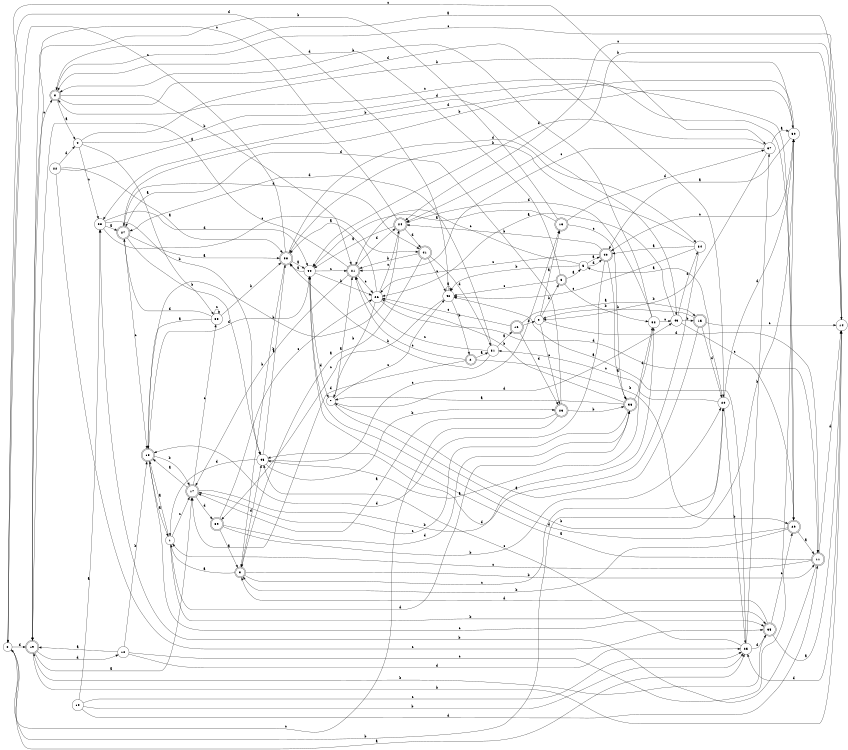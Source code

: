 digraph n37_4 {
__start0 [label="" shape="none"];

rankdir=LR;
size="8,5";

s0 [style="filled", color="black", fillcolor="white" shape="circle", label="0"];
s1 [style="filled", color="black", fillcolor="white" shape="circle", label="1"];
s2 [style="rounded,filled", color="black", fillcolor="white" shape="doublecircle", label="2"];
s3 [style="rounded,filled", color="black", fillcolor="white" shape="doublecircle", label="3"];
s4 [style="filled", color="black", fillcolor="white" shape="circle", label="4"];
s5 [style="filled", color="black", fillcolor="white" shape="circle", label="5"];
s6 [style="rounded,filled", color="black", fillcolor="white" shape="doublecircle", label="6"];
s7 [style="filled", color="black", fillcolor="white" shape="circle", label="7"];
s8 [style="rounded,filled", color="black", fillcolor="white" shape="doublecircle", label="8"];
s9 [style="filled", color="black", fillcolor="white" shape="circle", label="9"];
s10 [style="filled", color="black", fillcolor="white" shape="circle", label="10"];
s11 [style="rounded,filled", color="black", fillcolor="white" shape="doublecircle", label="11"];
s12 [style="filled", color="black", fillcolor="white" shape="circle", label="12"];
s13 [style="rounded,filled", color="black", fillcolor="white" shape="doublecircle", label="13"];
s14 [style="filled", color="black", fillcolor="white" shape="circle", label="14"];
s15 [style="rounded,filled", color="black", fillcolor="white" shape="doublecircle", label="15"];
s16 [style="rounded,filled", color="black", fillcolor="white" shape="doublecircle", label="16"];
s17 [style="rounded,filled", color="black", fillcolor="white" shape="doublecircle", label="17"];
s18 [style="rounded,filled", color="black", fillcolor="white" shape="doublecircle", label="18"];
s19 [style="rounded,filled", color="black", fillcolor="white" shape="doublecircle", label="19"];
s20 [style="filled", color="black", fillcolor="white" shape="circle", label="20"];
s21 [style="rounded,filled", color="black", fillcolor="white" shape="doublecircle", label="21"];
s22 [style="filled", color="black", fillcolor="white" shape="circle", label="22"];
s23 [style="rounded,filled", color="black", fillcolor="white" shape="doublecircle", label="23"];
s24 [style="rounded,filled", color="black", fillcolor="white" shape="doublecircle", label="24"];
s25 [style="filled", color="black", fillcolor="white" shape="circle", label="25"];
s26 [style="filled", color="black", fillcolor="white" shape="circle", label="26"];
s27 [style="rounded,filled", color="black", fillcolor="white" shape="doublecircle", label="27"];
s28 [style="filled", color="black", fillcolor="white" shape="circle", label="28"];
s29 [style="rounded,filled", color="black", fillcolor="white" shape="doublecircle", label="29"];
s30 [style="filled", color="black", fillcolor="white" shape="circle", label="30"];
s31 [style="filled", color="black", fillcolor="white" shape="circle", label="31"];
s32 [style="filled", color="black", fillcolor="white" shape="circle", label="32"];
s33 [style="filled", color="black", fillcolor="white" shape="circle", label="33"];
s34 [style="filled", color="black", fillcolor="white" shape="circle", label="34"];
s35 [style="rounded,filled", color="black", fillcolor="white" shape="doublecircle", label="35"];
s36 [style="rounded,filled", color="black", fillcolor="white" shape="doublecircle", label="36"];
s37 [style="filled", color="black", fillcolor="white" shape="circle", label="37"];
s38 [style="rounded,filled", color="black", fillcolor="white" shape="doublecircle", label="38"];
s39 [style="rounded,filled", color="black", fillcolor="white" shape="doublecircle", label="39"];
s40 [style="rounded,filled", color="black", fillcolor="white" shape="doublecircle", label="40"];
s41 [style="rounded,filled", color="black", fillcolor="white" shape="doublecircle", label="41"];
s42 [style="filled", color="black", fillcolor="white" shape="circle", label="42"];
s43 [style="filled", color="black", fillcolor="white" shape="circle", label="43"];
s44 [style="filled", color="black", fillcolor="white" shape="circle", label="44"];
s45 [style="filled", color="black", fillcolor="white" shape="circle", label="45"];
s0 -> s25 [label="a"];
s0 -> s20 [label="b"];
s0 -> s37 [label="c"];
s0 -> s19 [label="d"];
s1 -> s18 [label="a"];
s1 -> s35 [label="b"];
s1 -> s17 [label="c"];
s1 -> s36 [label="d"];
s2 -> s31 [label="a"];
s2 -> s29 [label="b"];
s2 -> s21 [label="c"];
s2 -> s17 [label="d"];
s3 -> s1 [label="a"];
s3 -> s11 [label="b"];
s3 -> s20 [label="c"];
s3 -> s45 [label="d"];
s4 -> s33 [label="a"];
s4 -> s30 [label="b"];
s4 -> s28 [label="c"];
s4 -> s29 [label="d"];
s5 -> s40 [label="a"];
s5 -> s42 [label="b"];
s5 -> s21 [label="c"];
s5 -> s40 [label="d"];
s6 -> s5 [label="a"];
s6 -> s32 [label="b"];
s6 -> s42 [label="c"];
s6 -> s8 [label="d"];
s7 -> s21 [label="a"];
s7 -> s30 [label="b"];
s7 -> s42 [label="c"];
s7 -> s43 [label="d"];
s8 -> s4 [label="a"];
s8 -> s21 [label="b"];
s8 -> s14 [label="c"];
s8 -> s20 [label="d"];
s9 -> s13 [label="a"];
s9 -> s6 [label="b"];
s9 -> s23 [label="c"];
s9 -> s11 [label="d"];
s10 -> s28 [label="a"];
s10 -> s25 [label="b"];
s10 -> s25 [label="c"];
s10 -> s11 [label="d"];
s11 -> s44 [label="a"];
s11 -> s28 [label="b"];
s11 -> s1 [label="c"];
s11 -> s14 [label="d"];
s12 -> s19 [label="a"];
s12 -> s18 [label="b"];
s12 -> s30 [label="c"];
s12 -> s25 [label="d"];
s13 -> s44 [label="a"];
s13 -> s19 [label="b"];
s13 -> s36 [label="c"];
s13 -> s37 [label="d"];
s14 -> s8 [label="a"];
s14 -> s24 [label="b"];
s14 -> s24 [label="c"];
s14 -> s25 [label="d"];
s15 -> s7 [label="a"];
s15 -> s9 [label="b"];
s15 -> s14 [label="c"];
s15 -> s20 [label="d"];
s16 -> s15 [label="a"];
s16 -> s9 [label="b"];
s16 -> s26 [label="c"];
s16 -> s23 [label="d"];
s17 -> s18 [label="a"];
s17 -> s32 [label="b"];
s17 -> s33 [label="c"];
s17 -> s39 [label="d"];
s18 -> s1 [label="a"];
s18 -> s17 [label="b"];
s18 -> s35 [label="c"];
s18 -> s44 [label="d"];
s19 -> s17 [label="a"];
s19 -> s14 [label="b"];
s19 -> s8 [label="c"];
s19 -> s12 [label="d"];
s20 -> s5 [label="a"];
s20 -> s25 [label="b"];
s20 -> s31 [label="c"];
s20 -> s30 [label="d"];
s21 -> s19 [label="a"];
s21 -> s17 [label="b"];
s21 -> s26 [label="c"];
s21 -> s24 [label="d"];
s22 -> s38 [label="a"];
s22 -> s43 [label="b"];
s22 -> s35 [label="c"];
s22 -> s4 [label="d"];
s23 -> s17 [label="a"];
s23 -> s36 [label="b"];
s23 -> s0 [label="c"];
s23 -> s27 [label="d"];
s24 -> s44 [label="a"];
s24 -> s18 [label="b"];
s24 -> s19 [label="c"];
s24 -> s41 [label="d"];
s25 -> s42 [label="a"];
s25 -> s37 [label="b"];
s25 -> s45 [label="c"];
s25 -> s35 [label="d"];
s26 -> s38 [label="a"];
s26 -> s7 [label="b"];
s26 -> s24 [label="c"];
s26 -> s11 [label="d"];
s27 -> s38 [label="a"];
s27 -> s45 [label="b"];
s27 -> s18 [label="c"];
s27 -> s41 [label="d"];
s28 -> s27 [label="a"];
s28 -> s45 [label="b"];
s28 -> s41 [label="c"];
s28 -> s44 [label="d"];
s29 -> s11 [label="a"];
s29 -> s3 [label="b"];
s29 -> s8 [label="c"];
s29 -> s44 [label="d"];
s30 -> s40 [label="a"];
s30 -> s27 [label="b"];
s30 -> s40 [label="c"];
s30 -> s28 [label="d"];
s31 -> s16 [label="a"];
s31 -> s38 [label="b"];
s31 -> s21 [label="c"];
s31 -> s27 [label="d"];
s32 -> s45 [label="a"];
s32 -> s8 [label="b"];
s32 -> s43 [label="c"];
s32 -> s24 [label="d"];
s33 -> s18 [label="a"];
s33 -> s38 [label="b"];
s33 -> s33 [label="c"];
s33 -> s27 [label="d"];
s34 -> s40 [label="a"];
s34 -> s38 [label="b"];
s34 -> s42 [label="c"];
s34 -> s45 [label="d"];
s35 -> s14 [label="a"];
s35 -> s19 [label="b"];
s35 -> s29 [label="c"];
s35 -> s3 [label="d"];
s36 -> s7 [label="a"];
s36 -> s26 [label="b"];
s36 -> s17 [label="c"];
s36 -> s32 [label="d"];
s37 -> s30 [label="a"];
s37 -> s9 [label="b"];
s37 -> s21 [label="c"];
s37 -> s44 [label="d"];
s38 -> s44 [label="a"];
s38 -> s3 [label="b"];
s38 -> s0 [label="c"];
s38 -> s34 [label="d"];
s39 -> s3 [label="a"];
s39 -> s20 [label="b"];
s39 -> s26 [label="c"];
s39 -> s36 [label="d"];
s40 -> s36 [label="a"];
s40 -> s24 [label="b"];
s40 -> s26 [label="c"];
s40 -> s18 [label="d"];
s41 -> s3 [label="a"];
s41 -> s21 [label="b"];
s41 -> s42 [label="c"];
s41 -> s31 [label="d"];
s42 -> s42 [label="a"];
s42 -> s2 [label="b"];
s42 -> s39 [label="c"];
s42 -> s0 [label="d"];
s43 -> s26 [label="a"];
s43 -> s15 [label="b"];
s43 -> s29 [label="c"];
s43 -> s34 [label="d"];
s44 -> s38 [label="a"];
s44 -> s26 [label="b"];
s44 -> s21 [label="c"];
s44 -> s7 [label="d"];
s45 -> s38 [label="a"];
s45 -> s23 [label="b"];
s45 -> s13 [label="c"];
s45 -> s1 [label="d"];

}